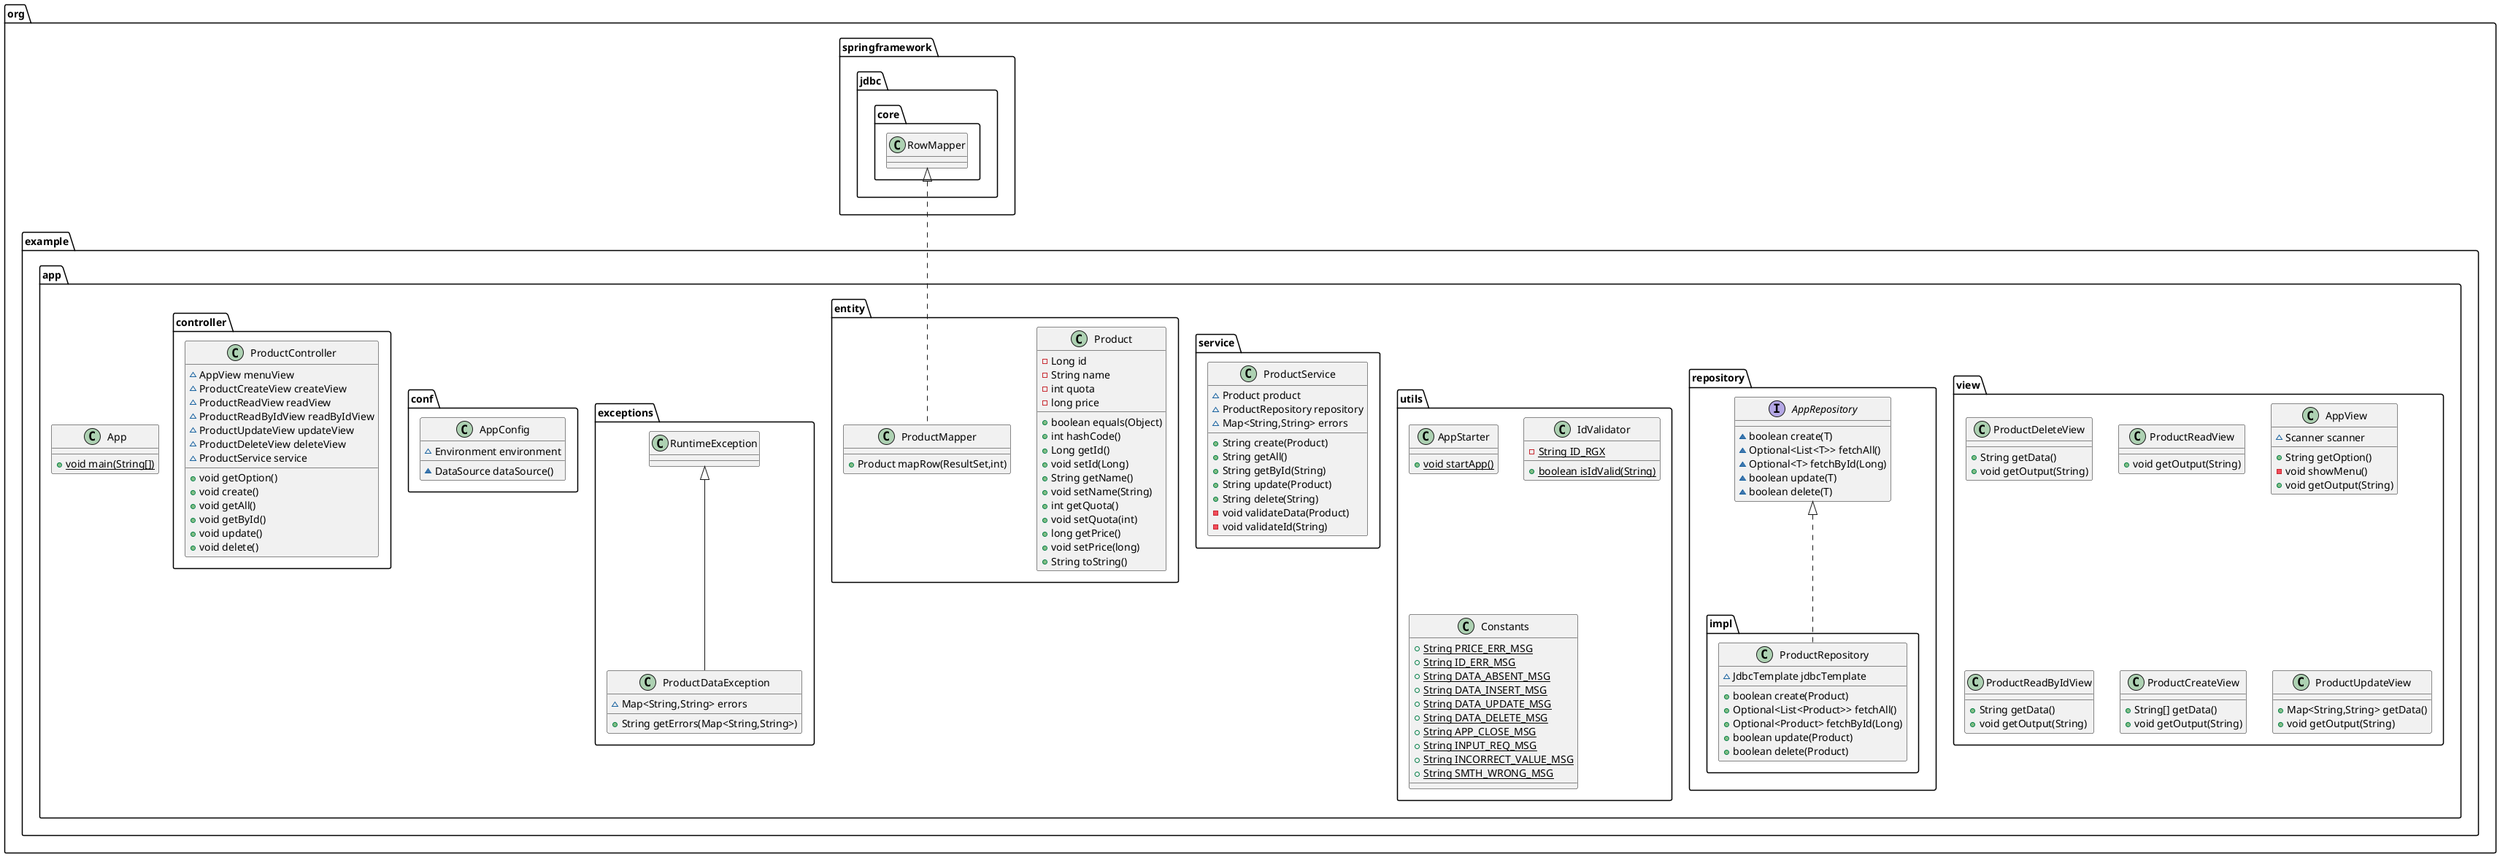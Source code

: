 @startuml
class org.example.app.view.ProductDeleteView {
+ String getData()
+ void getOutput(String)
}

class org.example.app.view.ProductReadView {
+ void getOutput(String)
}

class org.example.app.repository.impl.ProductRepository {
~ JdbcTemplate jdbcTemplate
+ boolean create(Product)
+ Optional<List<Product>> fetchAll()
+ Optional<Product> fetchById(Long)
+ boolean update(Product)
+ boolean delete(Product)
}


interface org.example.app.repository.AppRepository {
~ boolean create(T)
~ Optional<List<T>> fetchAll()
~ Optional<T> fetchById(Long)
~ boolean update(T)
~ boolean delete(T)
}

class org.example.app.App {
+ {static} void main(String[])
}

class org.example.app.utils.AppStarter {
+ {static} void startApp()
}

class org.example.app.utils.IdValidator {
- {static} String ID_RGX
+ {static} boolean isIdValid(String)
}


class org.example.app.view.AppView {
~ Scanner scanner
+ String getOption()
- void showMenu()
+ void getOutput(String)
}


class org.example.app.utils.Constants {
+ {static} String PRICE_ERR_MSG
+ {static} String ID_ERR_MSG
+ {static} String DATA_ABSENT_MSG
+ {static} String DATA_INSERT_MSG
+ {static} String DATA_UPDATE_MSG
+ {static} String DATA_DELETE_MSG
+ {static} String APP_CLOSE_MSG
+ {static} String INPUT_REQ_MSG
+ {static} String INCORRECT_VALUE_MSG
+ {static} String SMTH_WRONG_MSG
}

class org.example.app.service.ProductService {
~ Product product
~ ProductRepository repository
~ Map<String,String> errors
+ String create(Product)
+ String getAll()
+ String getById(String)
+ String update(Product)
+ String delete(String)
- void validateData(Product)
- void validateId(String)
}


class org.example.app.entity.Product {
- Long id
- String name
- int quota
- long price
+ boolean equals(Object)
+ int hashCode()
+ Long getId()
+ void setId(Long)
+ String getName()
+ void setName(String)
+ int getQuota()
+ void setQuota(int)
+ long getPrice()
+ void setPrice(long)
+ String toString()
}


class org.example.app.view.ProductReadByIdView {
+ String getData()
+ void getOutput(String)
}

class org.example.app.exceptions.ProductDataException {
~ Map<String,String> errors
+ String getErrors(Map<String,String>)
}


class org.example.app.view.ProductCreateView {
+ String[] getData()
+ void getOutput(String)
}

class org.example.app.entity.ProductMapper {
+ Product mapRow(ResultSet,int)
}

class org.example.app.conf.AppConfig {
~ Environment environment
~ DataSource dataSource()
}


class org.example.app.view.ProductUpdateView {
+ Map<String,String> getData()
+ void getOutput(String)
}

class org.example.app.controller.ProductController {
~ AppView menuView
~ ProductCreateView createView
~ ProductReadView readView
~ ProductReadByIdView readByIdView
~ ProductUpdateView updateView
~ ProductDeleteView deleteView
~ ProductService service
+ void getOption()
+ void create()
+ void getAll()
+ void getById()
+ void update()
+ void delete()
}




org.example.app.repository.AppRepository <|.. org.example.app.repository.impl.ProductRepository
org.example.app.exceptions.RuntimeException <|-- org.example.app.exceptions.ProductDataException
org.springframework.jdbc.core.RowMapper <|.. org.example.app.entity.ProductMapper
@enduml